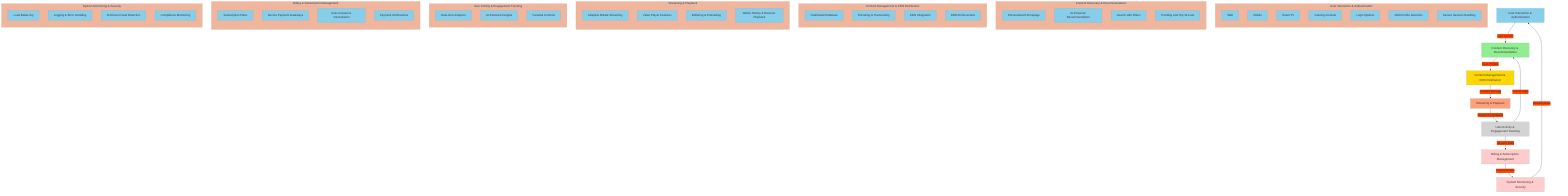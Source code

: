 %%{init: {'theme': 'base', 'themeVariables': {'background': '#F5F5DC', 'primaryColor': '#87CEEB', 'edgeLabelBackground': '#FF4500'}}}%%
flowchart TD
    A[User Interaction & Authentication]:::lightBlue -->|User Access| B[Content Discovery & Recommendation]:::lightGreen
    B -->|User Profiles| C[Content Management & CDN Distribution]:::lightYellow
    C -->|Content Storage| D[Streaming & Playback]:::lightOrange
    D -->|Playback Feedback| E[User Activity & Engagement Tracking]:::lightGrey
    E -->|Activity Data| B
    E -->|Session Data| F[Billing & Subscription Management]:::lightRed
    F -->|Payment Data| G[System Monitoring & Security]:::lightRed
    G -->|Security Data| A
    
    subgraph UserInteraction [User Interaction & Authentication]
      direction TB
      A1[Web] 
      A2[Mobile] 
      A3[Smart TV] 
      A4[Gaming Console]
      A5[Login Options] 
      A6[Multi-Profile Selection] 
      A7[Secure Session Handling] 
    end

    subgraph ContentDiscovery [Content Discovery & Recommendation]
      direction TB
      B1[Personalized Homepage] 
      B2[AI-Powered Recommendation]
      B3[Search with Filters]
      B4[Trending and Top 10 Lists]
    end

    subgraph ContentManagement [Content Management & CDN Distribution]
      direction TB
      C1[Distributed Database] 
      C2[Encoding & Transcoding]
      C3[CDN Integration]
      C4[DRM Enforcement]
    end

    subgraph StreamingPlayback [Streaming & Playback]
      direction TB
      D1[Adaptive Bitrate Streaming]
      D2[Video Player Features]
      D3[Buffering & Preloading]
      D4[Watch History & Resume Playback]
    end

    subgraph UserActivity [User Activity & Engagement Tracking]
      direction TB
      E1[Real-time Analytics]
      E2[AI-Powered Insights]
      E3[Parental Controls]
    end

    subgraph Billing [Billing & Subscription Management]
      direction TB
      F1[Subscription Plans]
      F2[Secure Payment Gateways]
      F3[Auto-renewal & Cancellation]
      F4[Payment Notifications]
    end

    subgraph Monitoring [System Monitoring & Security]
      direction TB
      G1[Load Balancing]
      G2[Logging & Error Handling]
      G3[AI-Driven Fraud Detection]
      G4[Compliance Monitoring]
    end

    classDef lightBlue fill:#87CEEB;
    classDef lightGreen fill:#90EE90;
    classDef lightYellow fill:#FFD700;
    classDef lightOrange fill:#FFA07A;
    classDef lightGrey fill:#D3D3D3;
    classDef lightRed fill:#FFCCCB;